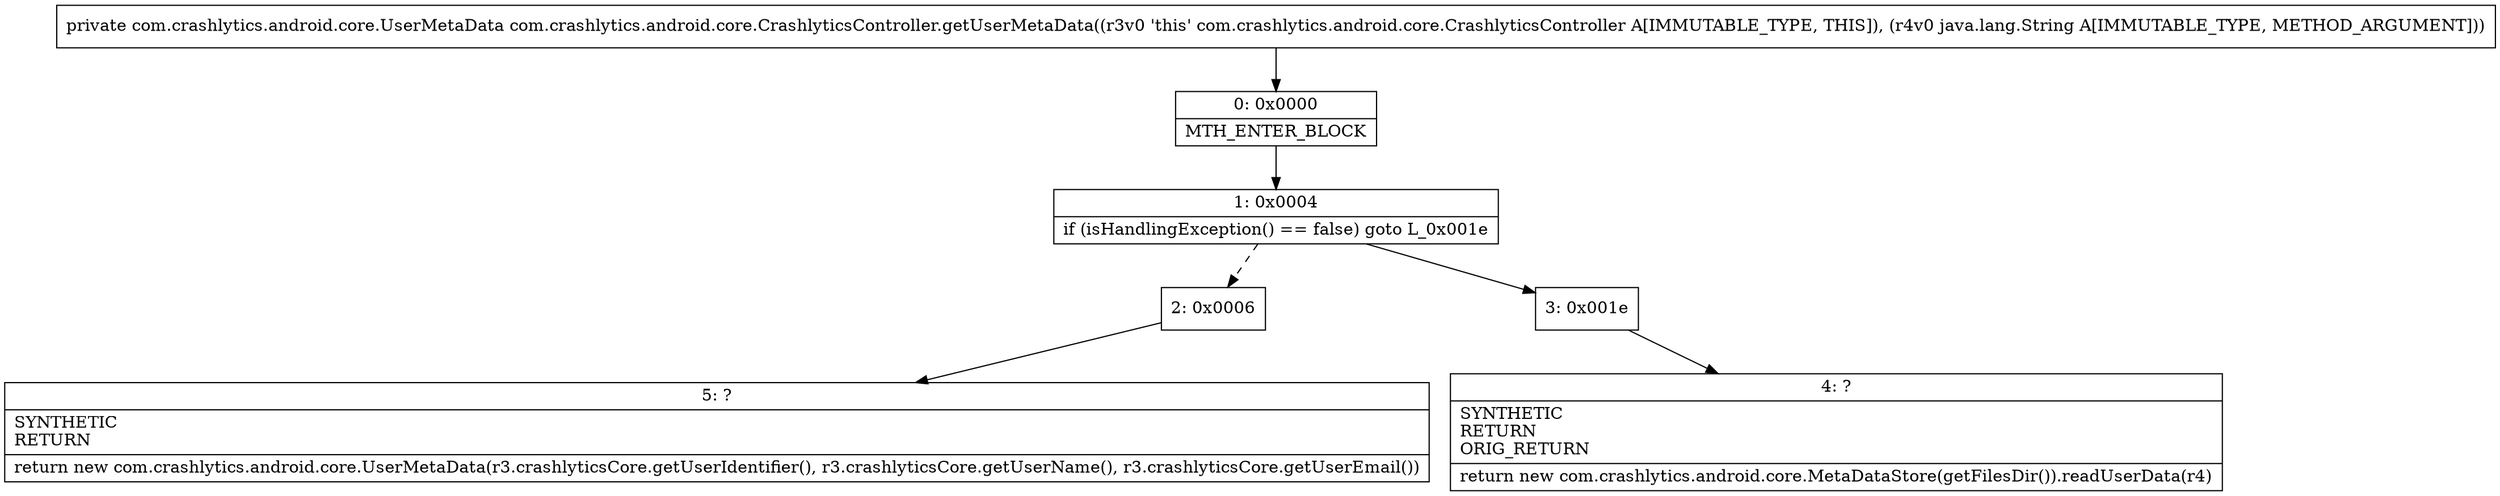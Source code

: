 digraph "CFG forcom.crashlytics.android.core.CrashlyticsController.getUserMetaData(Ljava\/lang\/String;)Lcom\/crashlytics\/android\/core\/UserMetaData;" {
Node_0 [shape=record,label="{0\:\ 0x0000|MTH_ENTER_BLOCK\l}"];
Node_1 [shape=record,label="{1\:\ 0x0004|if (isHandlingException() == false) goto L_0x001e\l}"];
Node_2 [shape=record,label="{2\:\ 0x0006}"];
Node_3 [shape=record,label="{3\:\ 0x001e}"];
Node_4 [shape=record,label="{4\:\ ?|SYNTHETIC\lRETURN\lORIG_RETURN\l|return new com.crashlytics.android.core.MetaDataStore(getFilesDir()).readUserData(r4)\l}"];
Node_5 [shape=record,label="{5\:\ ?|SYNTHETIC\lRETURN\l|return new com.crashlytics.android.core.UserMetaData(r3.crashlyticsCore.getUserIdentifier(), r3.crashlyticsCore.getUserName(), r3.crashlyticsCore.getUserEmail())\l}"];
MethodNode[shape=record,label="{private com.crashlytics.android.core.UserMetaData com.crashlytics.android.core.CrashlyticsController.getUserMetaData((r3v0 'this' com.crashlytics.android.core.CrashlyticsController A[IMMUTABLE_TYPE, THIS]), (r4v0 java.lang.String A[IMMUTABLE_TYPE, METHOD_ARGUMENT])) }"];
MethodNode -> Node_0;
Node_0 -> Node_1;
Node_1 -> Node_2[style=dashed];
Node_1 -> Node_3;
Node_2 -> Node_5;
Node_3 -> Node_4;
}

